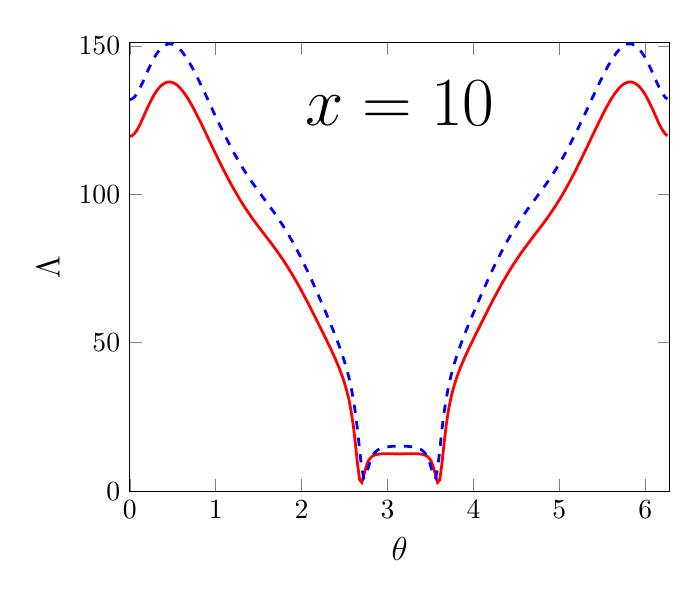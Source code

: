 \begin{tikzpicture}[scale=1]

  \begin{axis}[
    xmin = 0,
    xmax = 6.283,
    ymin = 0,
    ymax = 151,
    xlabel = {\large $\theta$},
    ylabel = {\large ${\Lambda}$},
    ylabel near ticks,
    title style={at={(0.5,0.9)},anchor=north},
    title = {\Huge $x = 10$},
  ]


\addplot[red,line width=1pt] coordinates{
(0.0e+00,1.195e+02)
(2.454e-02,1.197e+02)
(4.909e-02,1.203e+02)
(7.363e-02,1.212e+02)
(9.818e-02,1.224e+02)
(1.227e-01,1.238e+02)
(1.473e-01,1.254e+02)
(1.718e-01,1.27e+02)
(1.964e-01,1.286e+02)
(2.209e-01,1.301e+02)
(2.454e-01,1.315e+02)
(2.7e-01,1.329e+02)
(2.945e-01,1.341e+02)
(3.191e-01,1.351e+02)
(3.436e-01,1.36e+02)
(3.682e-01,1.367e+02)
(3.927e-01,1.372e+02)
(4.172e-01,1.376e+02)
(4.418e-01,1.378e+02)
(4.663e-01,1.378e+02)
(4.909e-01,1.377e+02)
(5.154e-01,1.374e+02)
(5.4e-01,1.37e+02)
(5.645e-01,1.364e+02)
(5.891e-01,1.357e+02)
(6.136e-01,1.348e+02)
(6.381e-01,1.339e+02)
(6.627e-01,1.328e+02)
(6.872e-01,1.317e+02)
(7.118e-01,1.304e+02)
(7.363e-01,1.292e+02)
(7.609e-01,1.278e+02)
(7.854e-01,1.264e+02)
(8.099e-01,1.25e+02)
(8.345e-01,1.236e+02)
(8.59e-01,1.221e+02)
(8.836e-01,1.206e+02)
(9.081e-01,1.191e+02)
(9.327e-01,1.176e+02)
(9.572e-01,1.161e+02)
(9.818e-01,1.146e+02)
(1.006e+00,1.132e+02)
(1.031e+00,1.117e+02)
(1.055e+00,1.103e+02)
(1.08e+00,1.088e+02)
(1.105e+00,1.074e+02)
(1.129e+00,1.061e+02)
(1.154e+00,1.047e+02)
(1.178e+00,1.034e+02)
(1.203e+00,1.021e+02)
(1.227e+00,1.009e+02)
(1.252e+00,9.966e+01)
(1.276e+00,9.846e+01)
(1.301e+00,9.732e+01)
(1.325e+00,9.619e+01)
(1.35e+00,9.511e+01)
(1.374e+00,9.403e+01)
(1.399e+00,9.302e+01)
(1.423e+00,9.199e+01)
(1.448e+00,9.103e+01)
(1.473e+00,9.004e+01)
(1.497e+00,8.911e+01)
(1.522e+00,8.815e+01)
(1.546e+00,8.725e+01)
(1.571e+00,8.63e+01)
(1.595e+00,8.54e+01)
(1.62e+00,8.445e+01)
(1.644e+00,8.353e+01)
(1.669e+00,8.256e+01)
(1.694e+00,8.161e+01)
(1.718e+00,8.062e+01)
(1.743e+00,7.962e+01)
(1.767e+00,7.858e+01)
(1.792e+00,7.753e+01)
(1.816e+00,7.644e+01)
(1.841e+00,7.533e+01)
(1.865e+00,7.418e+01)
(1.89e+00,7.301e+01)
(1.914e+00,7.18e+01)
(1.939e+00,7.057e+01)
(1.964e+00,6.931e+01)
(1.988e+00,6.802e+01)
(2.013e+00,6.67e+01)
(2.037e+00,6.537e+01)
(2.062e+00,6.402e+01)
(2.086e+00,6.265e+01)
(2.111e+00,6.125e+01)
(2.135e+00,5.986e+01)
(2.16e+00,5.845e+01)
(2.184e+00,5.703e+01)
(2.209e+00,5.56e+01)
(2.233e+00,5.417e+01)
(2.258e+00,5.274e+01)
(2.283e+00,5.129e+01)
(2.307e+00,4.982e+01)
(2.332e+00,4.834e+01)
(2.356e+00,4.683e+01)
(2.381e+00,4.527e+01)
(2.405e+00,4.366e+01)
(2.43e+00,4.196e+01)
(2.454e+00,4.016e+01)
(2.479e+00,3.818e+01)
(2.503e+00,3.601e+01)
(2.528e+00,3.347e+01)
(2.553e+00,3.048e+01)
(2.577e+00,2.672e+01)
(2.602e+00,2.195e+01)
(2.626e+00,1.582e+01)
(2.651e+00,8.982e+00)
(2.675e+00,3.798e+00)
(2.7e+00,2.939e+00)
(2.724e+00,5.406e+00)
(2.749e+00,8.086e+00)
(2.773e+00,1.001e+01)
(2.798e+00,1.108e+01)
(2.822e+00,1.176e+01)
(2.847e+00,1.211e+01)
(2.872e+00,1.236e+01)
(2.896e+00,1.246e+01)
(2.921e+00,1.256e+01)
(2.945e+00,1.257e+01)
(2.97e+00,1.261e+01)
(2.994e+00,1.258e+01)
(3.019e+00,1.261e+01)
(3.043e+00,1.257e+01)
(3.068e+00,1.259e+01)
(3.092e+00,1.255e+01)
(3.117e+00,1.258e+01)
(3.142e+00,1.254e+01)
(3.166e+00,1.258e+01)
(3.191e+00,1.255e+01)
(3.215e+00,1.259e+01)
(3.24e+00,1.257e+01)
(3.264e+00,1.261e+01)
(3.289e+00,1.258e+01)
(3.313e+00,1.261e+01)
(3.338e+00,1.257e+01)
(3.362e+00,1.256e+01)
(3.387e+00,1.246e+01)
(3.412e+00,1.236e+01)
(3.436e+00,1.211e+01)
(3.461e+00,1.176e+01)
(3.485e+00,1.108e+01)
(3.51e+00,1.001e+01)
(3.534e+00,8.086e+00)
(3.559e+00,5.406e+00)
(3.583e+00,2.939e+00)
(3.608e+00,3.798e+00)
(3.632e+00,8.982e+00)
(3.657e+00,1.582e+01)
(3.682e+00,2.195e+01)
(3.706e+00,2.672e+01)
(3.731e+00,3.048e+01)
(3.755e+00,3.347e+01)
(3.78e+00,3.601e+01)
(3.804e+00,3.818e+01)
(3.829e+00,4.016e+01)
(3.853e+00,4.196e+01)
(3.878e+00,4.366e+01)
(3.902e+00,4.527e+01)
(3.927e+00,4.683e+01)
(3.951e+00,4.834e+01)
(3.976e+00,4.982e+01)
(4.001e+00,5.129e+01)
(4.025e+00,5.274e+01)
(4.05e+00,5.417e+01)
(4.074e+00,5.56e+01)
(4.099e+00,5.703e+01)
(4.123e+00,5.845e+01)
(4.148e+00,5.986e+01)
(4.172e+00,6.125e+01)
(4.197e+00,6.265e+01)
(4.221e+00,6.402e+01)
(4.246e+00,6.537e+01)
(4.271e+00,6.67e+01)
(4.295e+00,6.802e+01)
(4.32e+00,6.931e+01)
(4.344e+00,7.057e+01)
(4.369e+00,7.18e+01)
(4.393e+00,7.301e+01)
(4.418e+00,7.418e+01)
(4.442e+00,7.533e+01)
(4.467e+00,7.644e+01)
(4.492e+00,7.753e+01)
(4.516e+00,7.858e+01)
(4.541e+00,7.962e+01)
(4.565e+00,8.062e+01)
(4.59e+00,8.161e+01)
(4.614e+00,8.256e+01)
(4.639e+00,8.353e+01)
(4.663e+00,8.445e+01)
(4.688e+00,8.54e+01)
(4.712e+00,8.63e+01)
(4.737e+00,8.725e+01)
(4.761e+00,8.815e+01)
(4.786e+00,8.911e+01)
(4.811e+00,9.004e+01)
(4.835e+00,9.103e+01)
(4.86e+00,9.199e+01)
(4.884e+00,9.302e+01)
(4.909e+00,9.403e+01)
(4.933e+00,9.511e+01)
(4.958e+00,9.619e+01)
(4.982e+00,9.732e+01)
(5.007e+00,9.846e+01)
(5.032e+00,9.966e+01)
(5.056e+00,1.009e+02)
(5.08e+00,1.021e+02)
(5.105e+00,1.034e+02)
(5.13e+00,1.047e+02)
(5.154e+00,1.061e+02)
(5.179e+00,1.074e+02)
(5.203e+00,1.088e+02)
(5.228e+00,1.103e+02)
(5.252e+00,1.117e+02)
(5.277e+00,1.132e+02)
(5.301e+00,1.146e+02)
(5.326e+00,1.161e+02)
(5.351e+00,1.176e+02)
(5.375e+00,1.191e+02)
(5.4e+00,1.206e+02)
(5.424e+00,1.221e+02)
(5.449e+00,1.236e+02)
(5.473e+00,1.25e+02)
(5.498e+00,1.264e+02)
(5.522e+00,1.278e+02)
(5.547e+00,1.292e+02)
(5.571e+00,1.304e+02)
(5.596e+00,1.317e+02)
(5.62e+00,1.328e+02)
(5.645e+00,1.339e+02)
(5.67e+00,1.348e+02)
(5.694e+00,1.357e+02)
(5.719e+00,1.364e+02)
(5.743e+00,1.37e+02)
(5.768e+00,1.374e+02)
(5.792e+00,1.377e+02)
(5.817e+00,1.378e+02)
(5.841e+00,1.378e+02)
(5.866e+00,1.376e+02)
(5.891e+00,1.372e+02)
(5.915e+00,1.367e+02)
(5.94e+00,1.36e+02)
(5.964e+00,1.351e+02)
(5.989e+00,1.341e+02)
(6.013e+00,1.329e+02)
(6.038e+00,1.315e+02)
(6.062e+00,1.301e+02)
(6.087e+00,1.286e+02)
(6.111e+00,1.27e+02)
(6.136e+00,1.254e+02)
(6.16e+00,1.238e+02)
(6.185e+00,1.224e+02)
(6.21e+00,1.212e+02)
(6.234e+00,1.203e+02)
(6.259e+00,1.197e+02)
};


\addplot[blue,dashed,line width=1pt] coordinates{
(0.0e+00,1.319e+02)
(2.454e-02,1.321e+02)
(4.909e-02,1.326e+02)
(7.363e-02,1.336e+02)
(9.818e-02,1.347e+02)
(1.227e-01,1.361e+02)
(1.473e-01,1.376e+02)
(1.718e-01,1.392e+02)
(1.964e-01,1.408e+02)
(2.209e-01,1.424e+02)
(2.454e-01,1.438e+02)
(2.7e-01,1.452e+02)
(2.945e-01,1.465e+02)
(3.191e-01,1.476e+02)
(3.436e-01,1.485e+02)
(3.682e-01,1.493e+02)
(3.927e-01,1.499e+02)
(4.172e-01,1.503e+02)
(4.418e-01,1.506e+02)
(4.663e-01,1.506e+02)
(4.909e-01,1.506e+02)
(5.154e-01,1.503e+02)
(5.4e-01,1.499e+02)
(5.645e-01,1.493e+02)
(5.891e-01,1.486e+02)
(6.136e-01,1.478e+02)
(6.381e-01,1.468e+02)
(6.627e-01,1.458e+02)
(6.872e-01,1.446e+02)
(7.118e-01,1.434e+02)
(7.363e-01,1.421e+02)
(7.609e-01,1.407e+02)
(7.854e-01,1.393e+02)
(8.099e-01,1.379e+02)
(8.345e-01,1.364e+02)
(8.59e-01,1.349e+02)
(8.836e-01,1.334e+02)
(9.081e-01,1.319e+02)
(9.327e-01,1.303e+02)
(9.572e-01,1.288e+02)
(9.818e-01,1.272e+02)
(1.006e+00,1.257e+02)
(1.031e+00,1.242e+02)
(1.055e+00,1.228e+02)
(1.08e+00,1.213e+02)
(1.105e+00,1.199e+02)
(1.129e+00,1.185e+02)
(1.154e+00,1.171e+02)
(1.178e+00,1.157e+02)
(1.203e+00,1.144e+02)
(1.227e+00,1.131e+02)
(1.252e+00,1.119e+02)
(1.276e+00,1.107e+02)
(1.301e+00,1.095e+02)
(1.325e+00,1.083e+02)
(1.35e+00,1.072e+02)
(1.374e+00,1.061e+02)
(1.399e+00,1.051e+02)
(1.423e+00,1.04e+02)
(1.448e+00,1.03e+02)
(1.473e+00,1.02e+02)
(1.497e+00,1.01e+02)
(1.522e+00,1.001e+02)
(1.546e+00,9.91e+01)
(1.571e+00,9.814e+01)
(1.595e+00,9.718e+01)
(1.62e+00,9.622e+01)
(1.644e+00,9.524e+01)
(1.669e+00,9.426e+01)
(1.694e+00,9.325e+01)
(1.718e+00,9.223e+01)
(1.743e+00,9.117e+01)
(1.767e+00,9.009e+01)
(1.792e+00,8.898e+01)
(1.816e+00,8.784e+01)
(1.841e+00,8.666e+01)
(1.865e+00,8.545e+01)
(1.89e+00,8.42e+01)
(1.914e+00,8.292e+01)
(1.939e+00,8.159e+01)
(1.964e+00,8.024e+01)
(1.988e+00,7.885e+01)
(2.013e+00,7.742e+01)
(2.037e+00,7.596e+01)
(2.062e+00,7.448e+01)
(2.086e+00,7.296e+01)
(2.111e+00,7.143e+01)
(2.135e+00,6.986e+01)
(2.16e+00,6.828e+01)
(2.184e+00,6.667e+01)
(2.209e+00,6.505e+01)
(2.233e+00,6.341e+01)
(2.258e+00,6.176e+01)
(2.283e+00,6.009e+01)
(2.307e+00,5.841e+01)
(2.332e+00,5.67e+01)
(2.356e+00,5.496e+01)
(2.381e+00,5.319e+01)
(2.405e+00,5.136e+01)
(2.43e+00,4.947e+01)
(2.454e+00,4.75e+01)
(2.479e+00,4.541e+01)
(2.503e+00,4.316e+01)
(2.528e+00,4.07e+01)
(2.553e+00,3.793e+01)
(2.577e+00,3.474e+01)
(2.602e+00,3.093e+01)
(2.626e+00,2.626e+01)
(2.651e+00,2.049e+01)
(2.675e+00,1.378e+01)
(2.7e+00,7.592e+00)
(2.724e+00,4.421e+00)
(2.749e+00,5.198e+00)
(2.773e+00,7.677e+00)
(2.798e+00,1.008e+01)
(2.822e+00,1.174e+01)
(2.847e+00,1.286e+01)
(2.872e+00,1.356e+01)
(2.896e+00,1.405e+01)
(2.921e+00,1.437e+01)
(2.945e+00,1.462e+01)
(2.97e+00,1.477e+01)
(2.994e+00,1.492e+01)
(3.019e+00,1.499e+01)
(3.043e+00,1.508e+01)
(3.068e+00,1.511e+01)
(3.092e+00,1.516e+01)
(3.117e+00,1.516e+01)
(3.142e+00,1.519e+01)
(3.166e+00,1.516e+01)
(3.191e+00,1.516e+01)
(3.215e+00,1.511e+01)
(3.24e+00,1.508e+01)
(3.264e+00,1.499e+01)
(3.289e+00,1.492e+01)
(3.313e+00,1.477e+01)
(3.338e+00,1.462e+01)
(3.362e+00,1.437e+01)
(3.387e+00,1.405e+01)
(3.412e+00,1.356e+01)
(3.436e+00,1.286e+01)
(3.461e+00,1.174e+01)
(3.485e+00,1.008e+01)
(3.51e+00,7.677e+00)
(3.534e+00,5.198e+00)
(3.559e+00,4.421e+00)
(3.583e+00,7.592e+00)
(3.608e+00,1.378e+01)
(3.632e+00,2.049e+01)
(3.657e+00,2.626e+01)
(3.682e+00,3.093e+01)
(3.706e+00,3.474e+01)
(3.731e+00,3.793e+01)
(3.755e+00,4.07e+01)
(3.78e+00,4.316e+01)
(3.804e+00,4.541e+01)
(3.829e+00,4.75e+01)
(3.853e+00,4.947e+01)
(3.878e+00,5.136e+01)
(3.902e+00,5.319e+01)
(3.927e+00,5.496e+01)
(3.951e+00,5.67e+01)
(3.976e+00,5.841e+01)
(4.001e+00,6.009e+01)
(4.025e+00,6.176e+01)
(4.05e+00,6.341e+01)
(4.074e+00,6.505e+01)
(4.099e+00,6.667e+01)
(4.123e+00,6.828e+01)
(4.148e+00,6.986e+01)
(4.172e+00,7.143e+01)
(4.197e+00,7.296e+01)
(4.221e+00,7.448e+01)
(4.246e+00,7.596e+01)
(4.271e+00,7.742e+01)
(4.295e+00,7.885e+01)
(4.32e+00,8.024e+01)
(4.344e+00,8.159e+01)
(4.369e+00,8.292e+01)
(4.393e+00,8.42e+01)
(4.418e+00,8.545e+01)
(4.442e+00,8.666e+01)
(4.467e+00,8.784e+01)
(4.492e+00,8.898e+01)
(4.516e+00,9.009e+01)
(4.541e+00,9.117e+01)
(4.565e+00,9.223e+01)
(4.59e+00,9.325e+01)
(4.614e+00,9.426e+01)
(4.639e+00,9.524e+01)
(4.663e+00,9.622e+01)
(4.688e+00,9.718e+01)
(4.712e+00,9.814e+01)
(4.737e+00,9.91e+01)
(4.761e+00,1.001e+02)
(4.786e+00,1.01e+02)
(4.811e+00,1.02e+02)
(4.835e+00,1.03e+02)
(4.86e+00,1.04e+02)
(4.884e+00,1.051e+02)
(4.909e+00,1.061e+02)
(4.933e+00,1.072e+02)
(4.958e+00,1.083e+02)
(4.982e+00,1.095e+02)
(5.007e+00,1.107e+02)
(5.032e+00,1.119e+02)
(5.056e+00,1.131e+02)
(5.08e+00,1.144e+02)
(5.105e+00,1.157e+02)
(5.13e+00,1.171e+02)
(5.154e+00,1.185e+02)
(5.179e+00,1.199e+02)
(5.203e+00,1.213e+02)
(5.228e+00,1.228e+02)
(5.252e+00,1.242e+02)
(5.277e+00,1.257e+02)
(5.301e+00,1.272e+02)
(5.326e+00,1.288e+02)
(5.351e+00,1.303e+02)
(5.375e+00,1.319e+02)
(5.4e+00,1.334e+02)
(5.424e+00,1.349e+02)
(5.449e+00,1.364e+02)
(5.473e+00,1.379e+02)
(5.498e+00,1.393e+02)
(5.522e+00,1.407e+02)
(5.547e+00,1.421e+02)
(5.571e+00,1.434e+02)
(5.596e+00,1.446e+02)
(5.62e+00,1.458e+02)
(5.645e+00,1.468e+02)
(5.67e+00,1.478e+02)
(5.694e+00,1.486e+02)
(5.719e+00,1.493e+02)
(5.743e+00,1.499e+02)
(5.768e+00,1.503e+02)
(5.792e+00,1.506e+02)
(5.817e+00,1.506e+02)
(5.841e+00,1.506e+02)
(5.866e+00,1.503e+02)
(5.891e+00,1.499e+02)
(5.915e+00,1.493e+02)
(5.94e+00,1.485e+02)
(5.964e+00,1.476e+02)
(5.989e+00,1.465e+02)
(6.013e+00,1.452e+02)
(6.038e+00,1.438e+02)
(6.062e+00,1.424e+02)
(6.087e+00,1.408e+02)
(6.111e+00,1.392e+02)
(6.136e+00,1.376e+02)
(6.16e+00,1.361e+02)
(6.185e+00,1.347e+02)
(6.21e+00,1.336e+02)
(6.234e+00,1.326e+02)
(6.259e+00,1.321e+02)
};
\end{axis}


\end{tikzpicture}

